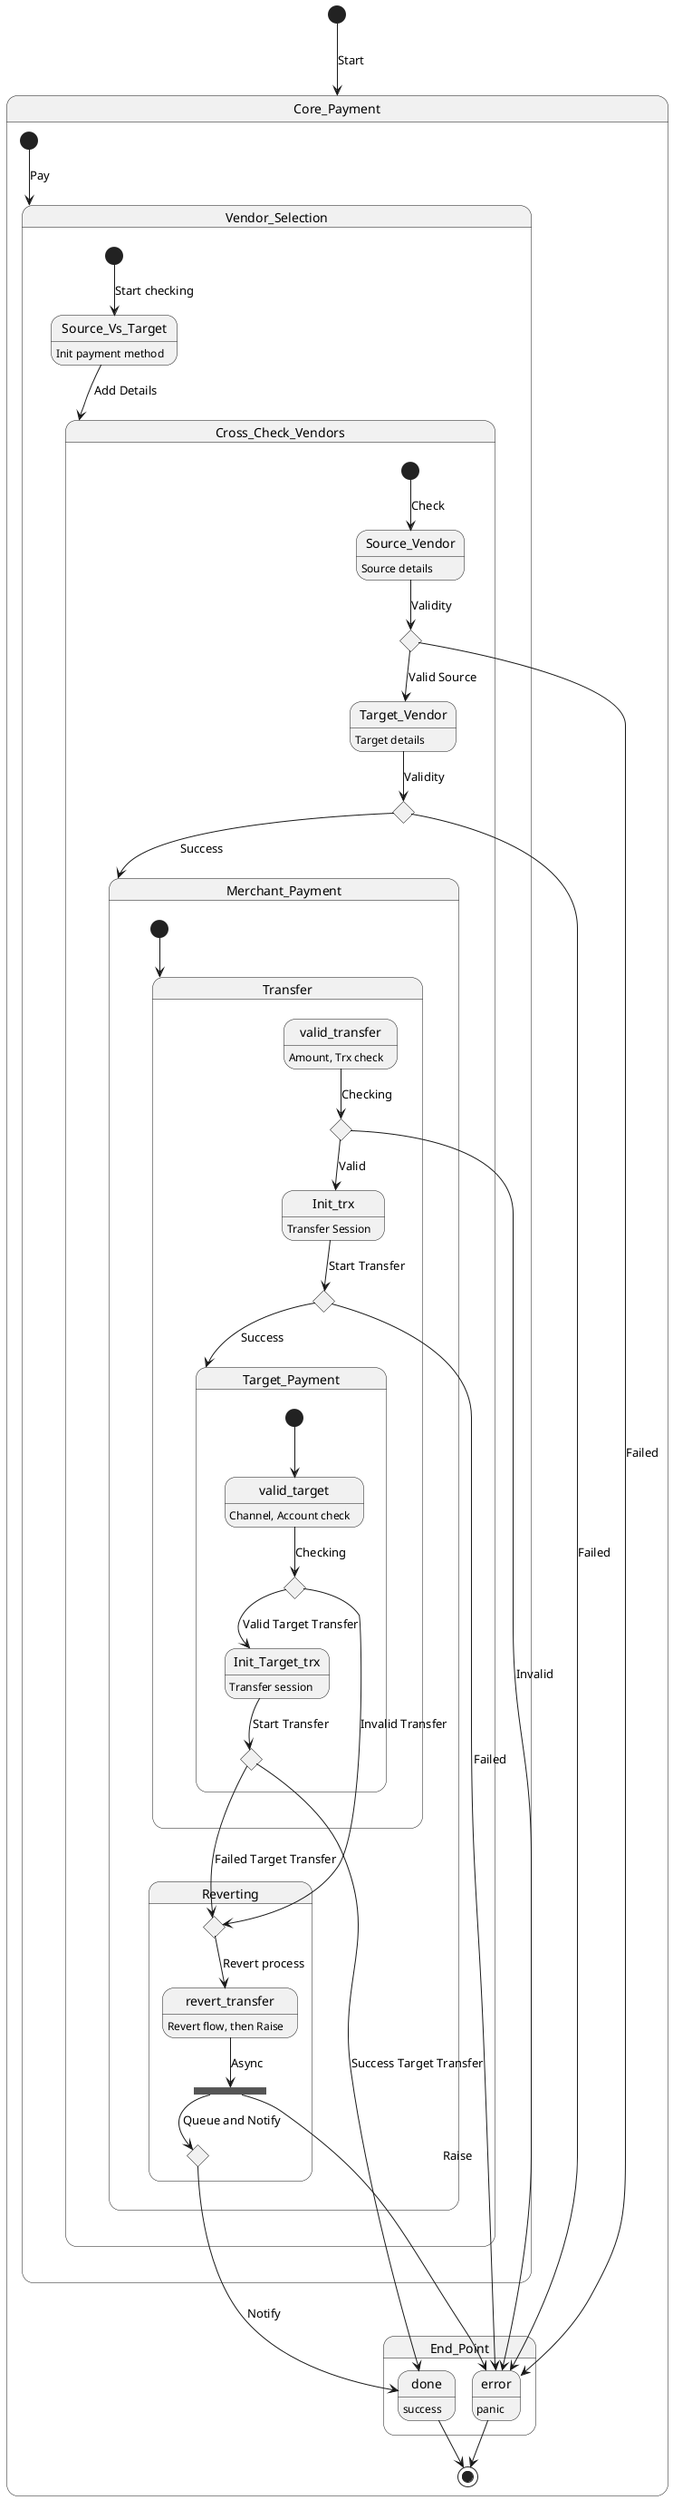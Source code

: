 @startuml
'https://plantuml.com/state-diagram
state Core_Payment {
    state End_Point {
        state error : panic
        state done : success
    }

    [*] --> Vendor_Selection : Pay

    state Vendor_Selection {
        state Source_Vs_Target : Init payment method
        [*] --> Source_Vs_Target : Start checking
        Source_Vs_Target --> Cross_Check_Vendors : Add Details

        state Cross_Check_Vendors {
            state Source_Checking <<choice>> : Validity
            state Target_Checking <<choice>> : Validity
            state Source_Vendor : Source details
            state Target_Vendor : Target details
            [*] --> Source_Vendor : Check
            Source_Vendor --> Source_Checking : Validity
            Source_Checking --> Target_Vendor : Valid Source

            Source_Checking --> error : Failed
            Target_Vendor --> Target_Checking : Validity
            Target_Checking --> error : Failed
            Target_Checking --> Merchant_Payment :Success
        }

    }
    state Merchant_Payment {
        [*] --> Transfer
        state Transfer {
            state valid_transfer : Amount, Trx check
            state validity_trx <<choice>> : Validity
            state Init_trx : Transfer Session
            state complete <<choice>>: Transfer Complete
            valid_transfer --> validity_trx : Checking
            validity_trx --> error : Invalid
            validity_trx --> Init_trx : Valid
            Init_trx --> complete : Start Transfer
            complete --> error : Failed
            complete --> Target_Payment : Success
        }
        state Reverting {
            state revert<<choice>> : Transfer reverting
            state revert_transfer : Revert flow, then Raise
            state revert_op <<fork>> : Revert and Raise
            state revert_action <<choice>> : Revert Queue
            revert --> revert_transfer : Revert process
            revert_transfer --> revert_op : Async
            revert_op --> error : Raise
            revert_op --> revert_action : Queue and Notify
            revert_action --> done : Notify
        }


        state Target_Payment {
            state valid_target : Channel, Account check
            state validity_target <<choice>> : Validity
            state Init_Target_trx : Transfer session
            state Target_Trx <<choice>> : Transfer result
            [*] --> valid_target
            valid_target --> validity_target : Checking
            validity_target --> revert : Invalid Transfer
            validity_target --> Init_Target_trx : Valid Target Transfer
            Init_Target_trx --> Target_Trx : Start Transfer
            Target_Trx --> revert : Failed Target Transfer
            Target_Trx --> done : Success Target Transfer
        }
    }
    done --> [*]
    error --> [*]
}

[*] --> Core_Payment : Start
@enduml